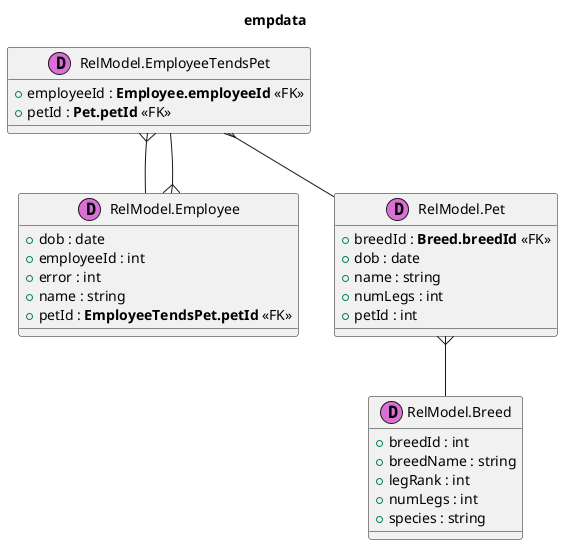 @startuml
title empdata
''''''''''''''''''''''''''''''''''''''''''
''                                      ''
''  AUTOGENERATED CODE -- DO NOT EDIT!  ''
''                                      ''
''''''''''''''''''''''''''''''''''''''''''

class "RelModel.Breed" as _0 << (D,orchid) >> {
+ breedId : int
+ breedName : string
+ legRank : int
+ numLegs : int
+ species : string
}
class "RelModel.Employee" as _1 << (D,orchid) >> {
+ dob : date
+ employeeId : int
+ error : int
+ name : string
+ petId : **EmployeeTendsPet.petId** <<FK>>
}
class "RelModel.EmployeeTendsPet" as _2 << (D,orchid) >> {
+ employeeId : **Employee.employeeId** <<FK>>
+ petId : **Pet.petId** <<FK>>
}
class "RelModel.Pet" as _3 << (D,orchid) >> {
+ breedId : **Breed.breedId** <<FK>>
+ dob : date
+ name : string
+ numLegs : int
+ petId : int
}
_1 }-- " " _2
_2 }-- " " _1
_2 }-- " " _3
_3 }-- " " _0
@enduml
